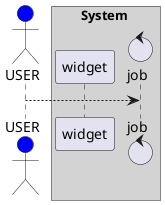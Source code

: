 @startuml enduser
skinparam sequenceMessageAlign left
actor USER as user #Blue

Box System #LightGrey
participant widget
Control job
end box

user --> job

@enduml


